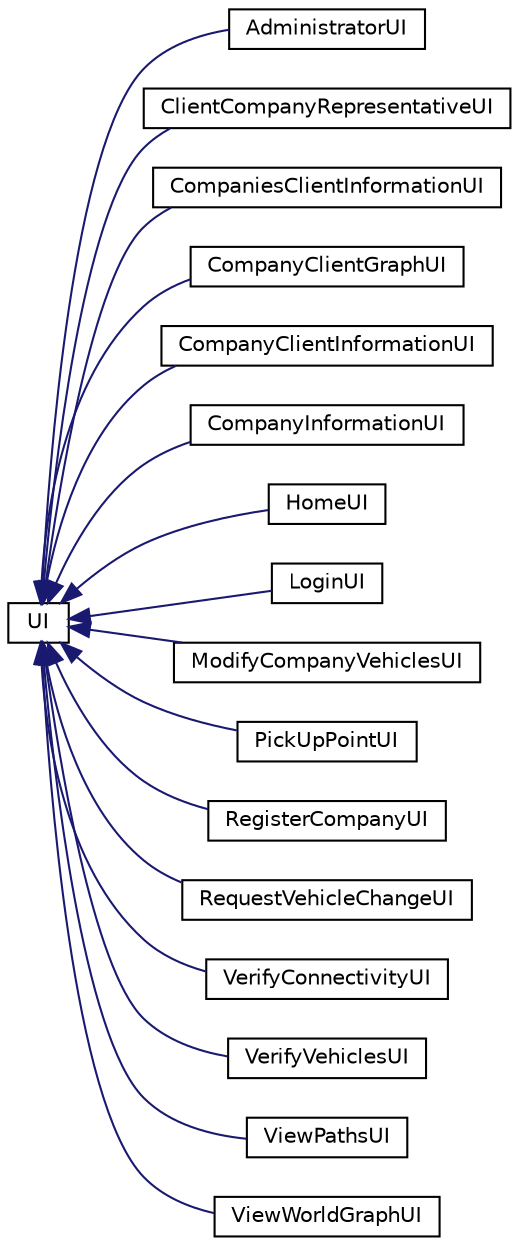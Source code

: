 digraph "Graphical Class Hierarchy"
{
  edge [fontname="Helvetica",fontsize="10",labelfontname="Helvetica",labelfontsize="10"];
  node [fontname="Helvetica",fontsize="10",shape=record];
  rankdir="LR";
  Node0 [label="UI",height=0.2,width=0.4,color="black", fillcolor="white", style="filled",URL="$classUI.html"];
  Node0 -> Node1 [dir="back",color="midnightblue",fontsize="10",style="solid",fontname="Helvetica"];
  Node1 [label="AdministratorUI",height=0.2,width=0.4,color="black", fillcolor="white", style="filled",URL="$classAdministratorUI.html"];
  Node0 -> Node2 [dir="back",color="midnightblue",fontsize="10",style="solid",fontname="Helvetica"];
  Node2 [label="ClientCompanyRepresentativeUI",height=0.2,width=0.4,color="black", fillcolor="white", style="filled",URL="$classClientCompanyRepresentativeUI.html"];
  Node0 -> Node3 [dir="back",color="midnightblue",fontsize="10",style="solid",fontname="Helvetica"];
  Node3 [label="CompaniesClientInformationUI",height=0.2,width=0.4,color="black", fillcolor="white", style="filled",URL="$classCompaniesClientInformationUI.html"];
  Node0 -> Node4 [dir="back",color="midnightblue",fontsize="10",style="solid",fontname="Helvetica"];
  Node4 [label="CompanyClientGraphUI",height=0.2,width=0.4,color="black", fillcolor="white", style="filled",URL="$classCompanyClientGraphUI.html"];
  Node0 -> Node5 [dir="back",color="midnightblue",fontsize="10",style="solid",fontname="Helvetica"];
  Node5 [label="CompanyClientInformationUI",height=0.2,width=0.4,color="black", fillcolor="white", style="filled",URL="$classCompanyClientInformationUI.html"];
  Node0 -> Node6 [dir="back",color="midnightblue",fontsize="10",style="solid",fontname="Helvetica"];
  Node6 [label="CompanyInformationUI",height=0.2,width=0.4,color="black", fillcolor="white", style="filled",URL="$classCompanyInformationUI.html"];
  Node0 -> Node7 [dir="back",color="midnightblue",fontsize="10",style="solid",fontname="Helvetica"];
  Node7 [label="HomeUI",height=0.2,width=0.4,color="black", fillcolor="white", style="filled",URL="$classHomeUI.html"];
  Node0 -> Node8 [dir="back",color="midnightblue",fontsize="10",style="solid",fontname="Helvetica"];
  Node8 [label="LoginUI",height=0.2,width=0.4,color="black", fillcolor="white", style="filled",URL="$classLoginUI.html"];
  Node0 -> Node9 [dir="back",color="midnightblue",fontsize="10",style="solid",fontname="Helvetica"];
  Node9 [label="ModifyCompanyVehiclesUI",height=0.2,width=0.4,color="black", fillcolor="white", style="filled",URL="$classModifyCompanyVehiclesUI.html"];
  Node0 -> Node10 [dir="back",color="midnightblue",fontsize="10",style="solid",fontname="Helvetica"];
  Node10 [label="PickUpPointUI",height=0.2,width=0.4,color="black", fillcolor="white", style="filled",URL="$classPickUpPointUI.html"];
  Node0 -> Node11 [dir="back",color="midnightblue",fontsize="10",style="solid",fontname="Helvetica"];
  Node11 [label="RegisterCompanyUI",height=0.2,width=0.4,color="black", fillcolor="white", style="filled",URL="$classRegisterCompanyUI.html"];
  Node0 -> Node12 [dir="back",color="midnightblue",fontsize="10",style="solid",fontname="Helvetica"];
  Node12 [label="RequestVehicleChangeUI",height=0.2,width=0.4,color="black", fillcolor="white", style="filled",URL="$classRequestVehicleChangeUI.html"];
  Node0 -> Node13 [dir="back",color="midnightblue",fontsize="10",style="solid",fontname="Helvetica"];
  Node13 [label="VerifyConnectivityUI",height=0.2,width=0.4,color="black", fillcolor="white", style="filled",URL="$classVerifyConnectivityUI.html"];
  Node0 -> Node14 [dir="back",color="midnightblue",fontsize="10",style="solid",fontname="Helvetica"];
  Node14 [label="VerifyVehiclesUI",height=0.2,width=0.4,color="black", fillcolor="white", style="filled",URL="$classVerifyVehiclesUI.html"];
  Node0 -> Node15 [dir="back",color="midnightblue",fontsize="10",style="solid",fontname="Helvetica"];
  Node15 [label="ViewPathsUI",height=0.2,width=0.4,color="black", fillcolor="white", style="filled",URL="$classViewPathsUI.html"];
  Node0 -> Node16 [dir="back",color="midnightblue",fontsize="10",style="solid",fontname="Helvetica"];
  Node16 [label="ViewWorldGraphUI",height=0.2,width=0.4,color="black", fillcolor="white", style="filled",URL="$classViewWorldGraphUI.html"];
}
